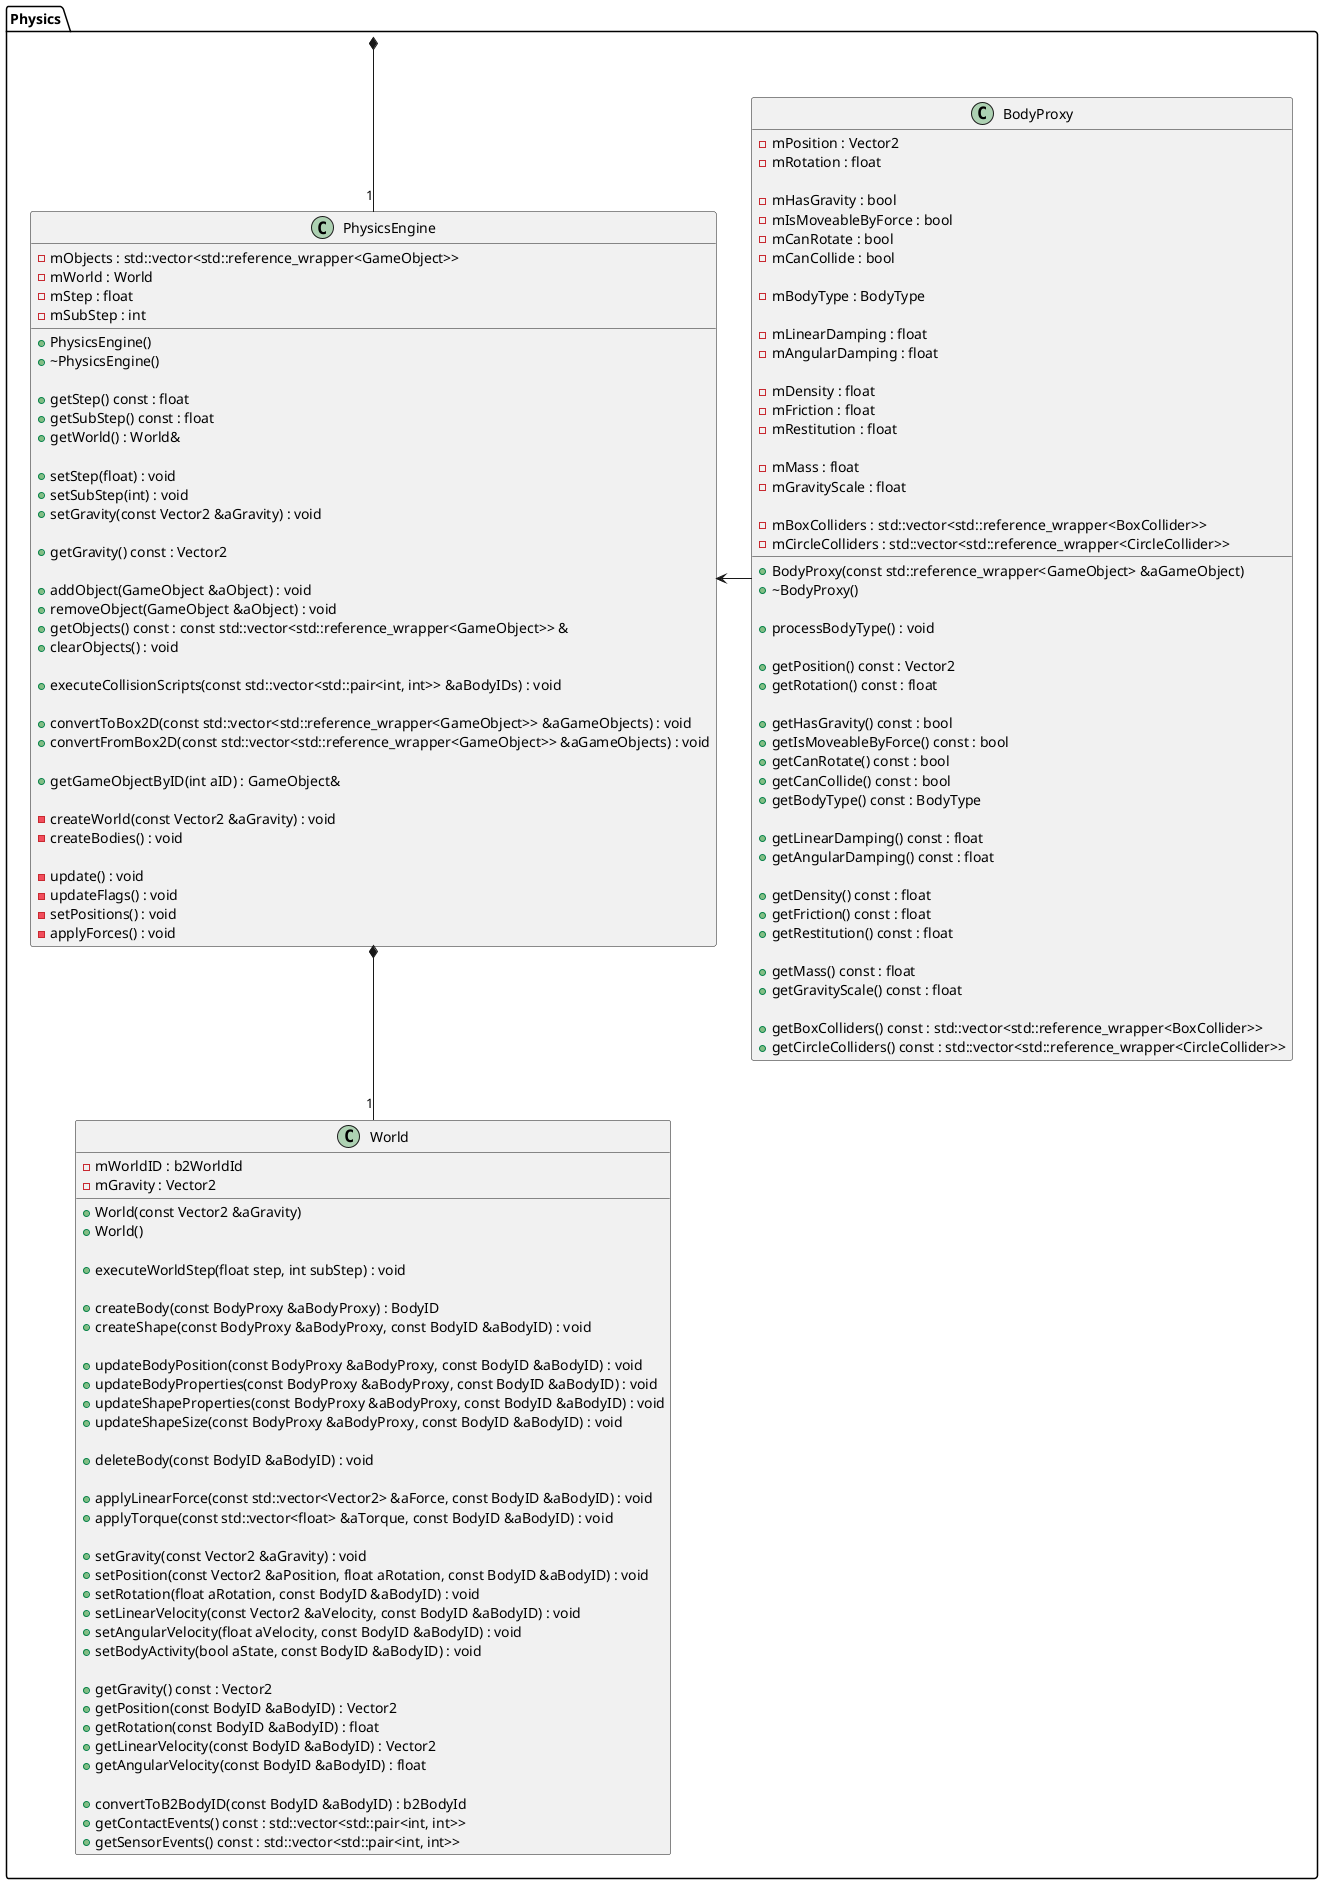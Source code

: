 @startuml physicsPackageClassDiagram

package Physics{
class PhysicsEngine {
+ PhysicsEngine()
    + ~PhysicsEngine()

    + getStep() const : float
    + getSubStep() const : float
    + getWorld() : World&

    + setStep(float) : void
    + setSubStep(int) : void
    + setGravity(const Vector2 &aGravity) : void

    + getGravity() const : Vector2

    + addObject(GameObject &aObject) : void
    + removeObject(GameObject &aObject) : void
    + getObjects() const : const std::vector<std::reference_wrapper<GameObject>> &
    + clearObjects() : void

    + executeCollisionScripts(const std::vector<std::pair<int, int>> &aBodyIDs) : void

    + convertToBox2D(const std::vector<std::reference_wrapper<GameObject>> &aGameObjects) : void
    + convertFromBox2D(const std::vector<std::reference_wrapper<GameObject>> &aGameObjects) : void

    + getGameObjectByID(int aID) : GameObject&

    - createWorld(const Vector2 &aGravity) : void
    - createBodies() : void

    - update() : void
    - updateFlags() : void
    - setPositions() : void
    - applyForces() : void

    - mObjects : std::vector<std::reference_wrapper<GameObject>>
    - mWorld : World
    - mStep : float
    - mSubStep : int

}

class BodyProxy {
    + BodyProxy(const std::reference_wrapper<GameObject> &aGameObject)
    + ~BodyProxy()

    + processBodyType() : void

    + getPosition() const : Vector2
    + getRotation() const : float

    + getHasGravity() const : bool
    + getIsMoveableByForce() const : bool
    + getCanRotate() const : bool
    + getCanCollide() const : bool
    + getBodyType() const : BodyType

    + getLinearDamping() const : float
    + getAngularDamping() const : float

    + getDensity() const : float
    + getFriction() const : float
    + getRestitution() const : float

    + getMass() const : float
    + getGravityScale() const : float

    + getBoxColliders() const : std::vector<std::reference_wrapper<BoxCollider>>
    + getCircleColliders() const : std::vector<std::reference_wrapper<CircleCollider>>

    - mPosition : Vector2
    - mRotation : float

    - mHasGravity : bool
    - mIsMoveableByForce : bool
    - mCanRotate : bool
    - mCanCollide : bool

    - mBodyType : BodyType

    - mLinearDamping : float
    - mAngularDamping : float

    - mDensity : float
    - mFriction : float
    - mRestitution : float

    - mMass : float
    - mGravityScale : float

    - mBoxColliders : std::vector<std::reference_wrapper<BoxCollider>>
    - mCircleColliders : std::vector<std::reference_wrapper<CircleCollider>>

}

class World {
+ World(const Vector2 &aGravity)
    + World()

    + executeWorldStep(float step, int subStep) : void

    + createBody(const BodyProxy &aBodyProxy) : BodyID
    + createShape(const BodyProxy &aBodyProxy, const BodyID &aBodyID) : void

    + updateBodyPosition(const BodyProxy &aBodyProxy, const BodyID &aBodyID) : void
    + updateBodyProperties(const BodyProxy &aBodyProxy, const BodyID &aBodyID) : void
    + updateShapeProperties(const BodyProxy &aBodyProxy, const BodyID &aBodyID) : void
    + updateShapeSize(const BodyProxy &aBodyProxy, const BodyID &aBodyID) : void

    + deleteBody(const BodyID &aBodyID) : void

    + applyLinearForce(const std::vector<Vector2> &aForce, const BodyID &aBodyID) : void
    + applyTorque(const std::vector<float> &aTorque, const BodyID &aBodyID) : void

    + setGravity(const Vector2 &aGravity) : void
    + setPosition(const Vector2 &aPosition, float aRotation, const BodyID &aBodyID) : void
    + setRotation(float aRotation, const BodyID &aBodyID) : void
    + setLinearVelocity(const Vector2 &aVelocity, const BodyID &aBodyID) : void
    + setAngularVelocity(float aVelocity, const BodyID &aBodyID) : void
    + setBodyActivity(bool aState, const BodyID &aBodyID) : void

    + getGravity() const : Vector2
    + getPosition(const BodyID &aBodyID) : Vector2
    + getRotation(const BodyID &aBodyID) : float
    + getLinearVelocity(const BodyID &aBodyID) : Vector2
    + getAngularVelocity(const BodyID &aBodyID) : float

    + convertToB2BodyID(const BodyID &aBodyID) : b2BodyId
    + getContactEvents() const : std::vector<std::pair<int, int>>
    + getSensorEvents() const : std::vector<std::pair<int, int>>

    - mWorldID : b2WorldId
    - mGravity : Vector2





}
}

Physics *-- "1" PhysicsEngine
PhysicsEngine *-- "1" World
BodyProxy -left-> PhysicsEngine

@enduml
